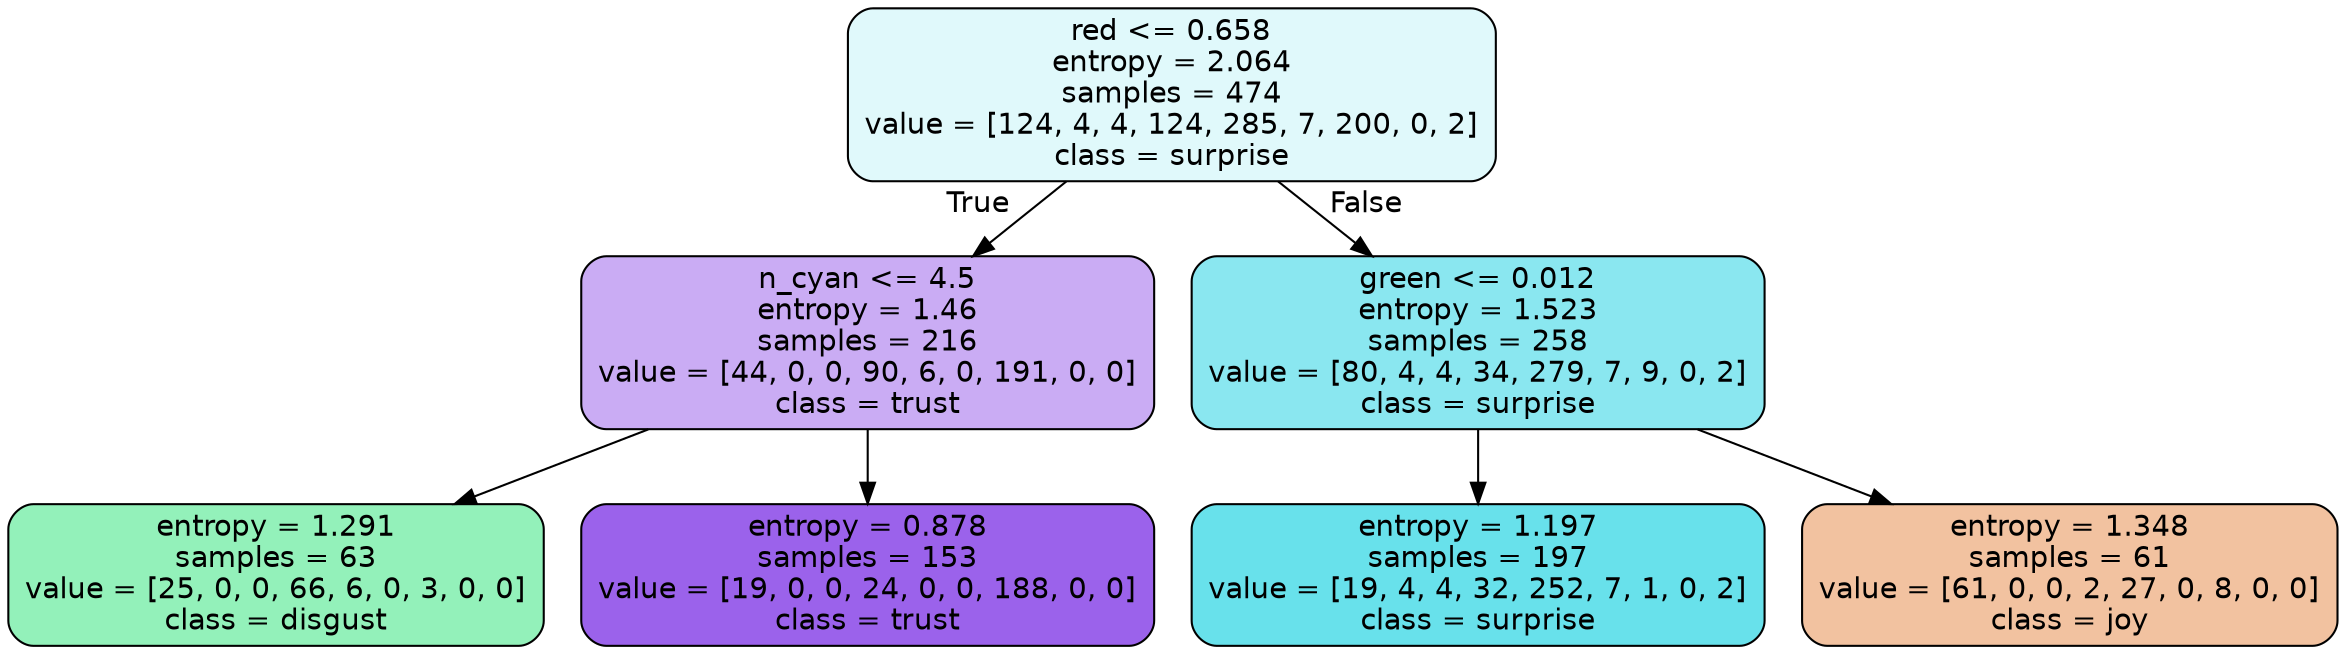 digraph Tree {
node [shape=box, style="filled, rounded", color="black", fontname=helvetica] ;
edge [fontname=helvetica] ;
0 [label="red <= 0.658\nentropy = 2.064\nsamples = 474\nvalue = [124, 4, 4, 124, 285, 7, 200, 0, 2]\nclass = surprise", fillcolor="#39d7e527"] ;
1 [label="n_cyan <= 4.5\nentropy = 1.46\nsamples = 216\nvalue = [44, 0, 0, 90, 6, 0, 191, 0, 0]\nclass = trust", fillcolor="#8139e56b"] ;
0 -> 1 [labeldistance=2.5, labelangle=45, headlabel="True"] ;
2 [label="entropy = 1.291\nsamples = 63\nvalue = [25, 0, 0, 66, 6, 0, 3, 0, 0]\nclass = disgust", fillcolor="#39e5818b"] ;
1 -> 2 ;
3 [label="entropy = 0.878\nsamples = 153\nvalue = [19, 0, 0, 24, 0, 0, 188, 0, 0]\nclass = trust", fillcolor="#8139e5ca"] ;
1 -> 3 ;
4 [label="green <= 0.012\nentropy = 1.523\nsamples = 258\nvalue = [80, 4, 4, 34, 279, 7, 9, 0, 2]\nclass = surprise", fillcolor="#39d7e596"] ;
0 -> 4 [labeldistance=2.5, labelangle=-45, headlabel="False"] ;
5 [label="entropy = 1.197\nsamples = 197\nvalue = [19, 4, 4, 32, 252, 7, 1, 0, 2]\nclass = surprise", fillcolor="#39d7e5c2"] ;
4 -> 5 ;
6 [label="entropy = 1.348\nsamples = 61\nvalue = [61, 0, 0, 2, 27, 0, 8, 0, 0]\nclass = joy", fillcolor="#e581397a"] ;
4 -> 6 ;
}